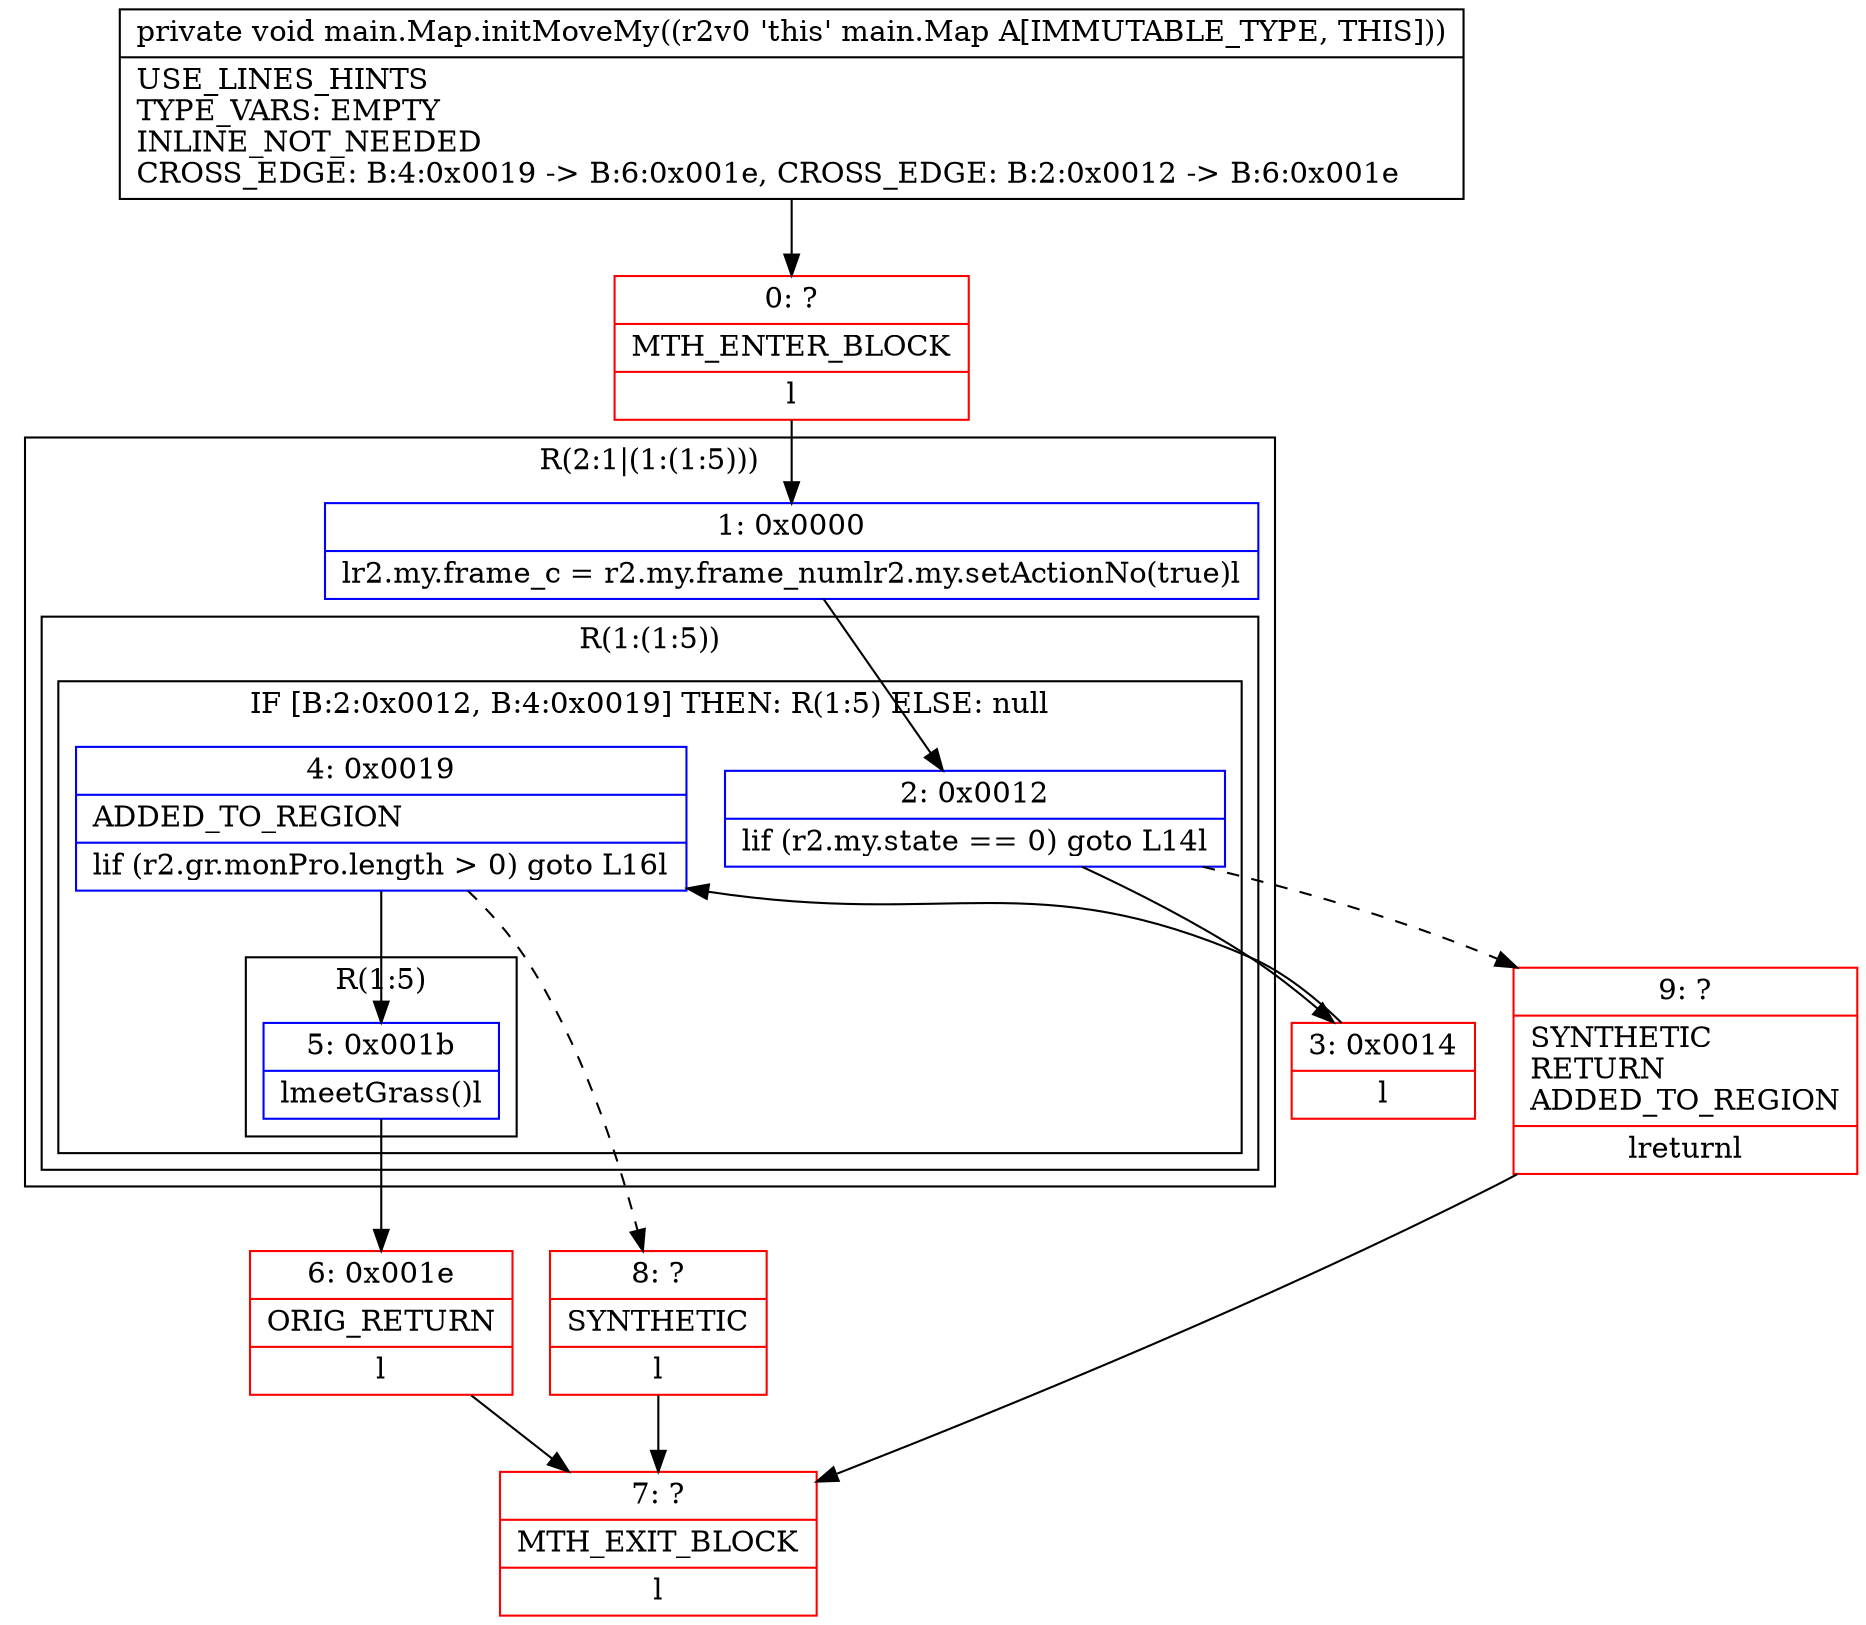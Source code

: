 digraph "CFG formain.Map.initMoveMy()V" {
subgraph cluster_Region_319431373 {
label = "R(2:1|(1:(1:5)))";
node [shape=record,color=blue];
Node_1 [shape=record,label="{1\:\ 0x0000|lr2.my.frame_c = r2.my.frame_numlr2.my.setActionNo(true)l}"];
subgraph cluster_Region_1829864899 {
label = "R(1:(1:5))";
node [shape=record,color=blue];
subgraph cluster_IfRegion_573045814 {
label = "IF [B:2:0x0012, B:4:0x0019] THEN: R(1:5) ELSE: null";
node [shape=record,color=blue];
Node_2 [shape=record,label="{2\:\ 0x0012|lif (r2.my.state == 0) goto L14l}"];
Node_4 [shape=record,label="{4\:\ 0x0019|ADDED_TO_REGION\l|lif (r2.gr.monPro.length \> 0) goto L16l}"];
subgraph cluster_Region_1534865405 {
label = "R(1:5)";
node [shape=record,color=blue];
Node_5 [shape=record,label="{5\:\ 0x001b|lmeetGrass()l}"];
}
}
}
}
Node_0 [shape=record,color=red,label="{0\:\ ?|MTH_ENTER_BLOCK\l|l}"];
Node_3 [shape=record,color=red,label="{3\:\ 0x0014|l}"];
Node_6 [shape=record,color=red,label="{6\:\ 0x001e|ORIG_RETURN\l|l}"];
Node_7 [shape=record,color=red,label="{7\:\ ?|MTH_EXIT_BLOCK\l|l}"];
Node_8 [shape=record,color=red,label="{8\:\ ?|SYNTHETIC\l|l}"];
Node_9 [shape=record,color=red,label="{9\:\ ?|SYNTHETIC\lRETURN\lADDED_TO_REGION\l|lreturnl}"];
MethodNode[shape=record,label="{private void main.Map.initMoveMy((r2v0 'this' main.Map A[IMMUTABLE_TYPE, THIS]))  | USE_LINES_HINTS\lTYPE_VARS: EMPTY\lINLINE_NOT_NEEDED\lCROSS_EDGE: B:4:0x0019 \-\> B:6:0x001e, CROSS_EDGE: B:2:0x0012 \-\> B:6:0x001e\l}"];
MethodNode -> Node_0;
Node_1 -> Node_2;
Node_2 -> Node_3;
Node_2 -> Node_9[style=dashed];
Node_4 -> Node_5;
Node_4 -> Node_8[style=dashed];
Node_5 -> Node_6;
Node_0 -> Node_1;
Node_3 -> Node_4;
Node_6 -> Node_7;
Node_8 -> Node_7;
Node_9 -> Node_7;
}

